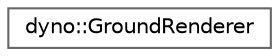 digraph "Graphical Class Hierarchy"
{
 // LATEX_PDF_SIZE
  bgcolor="transparent";
  edge [fontname=Helvetica,fontsize=10,labelfontname=Helvetica,labelfontsize=10];
  node [fontname=Helvetica,fontsize=10,shape=box,height=0.2,width=0.4];
  rankdir="LR";
  Node0 [id="Node000000",label="dyno::GroundRenderer",height=0.2,width=0.4,color="grey40", fillcolor="white", style="filled",URL="$classdyno_1_1_ground_renderer.html",tooltip=" "];
}
